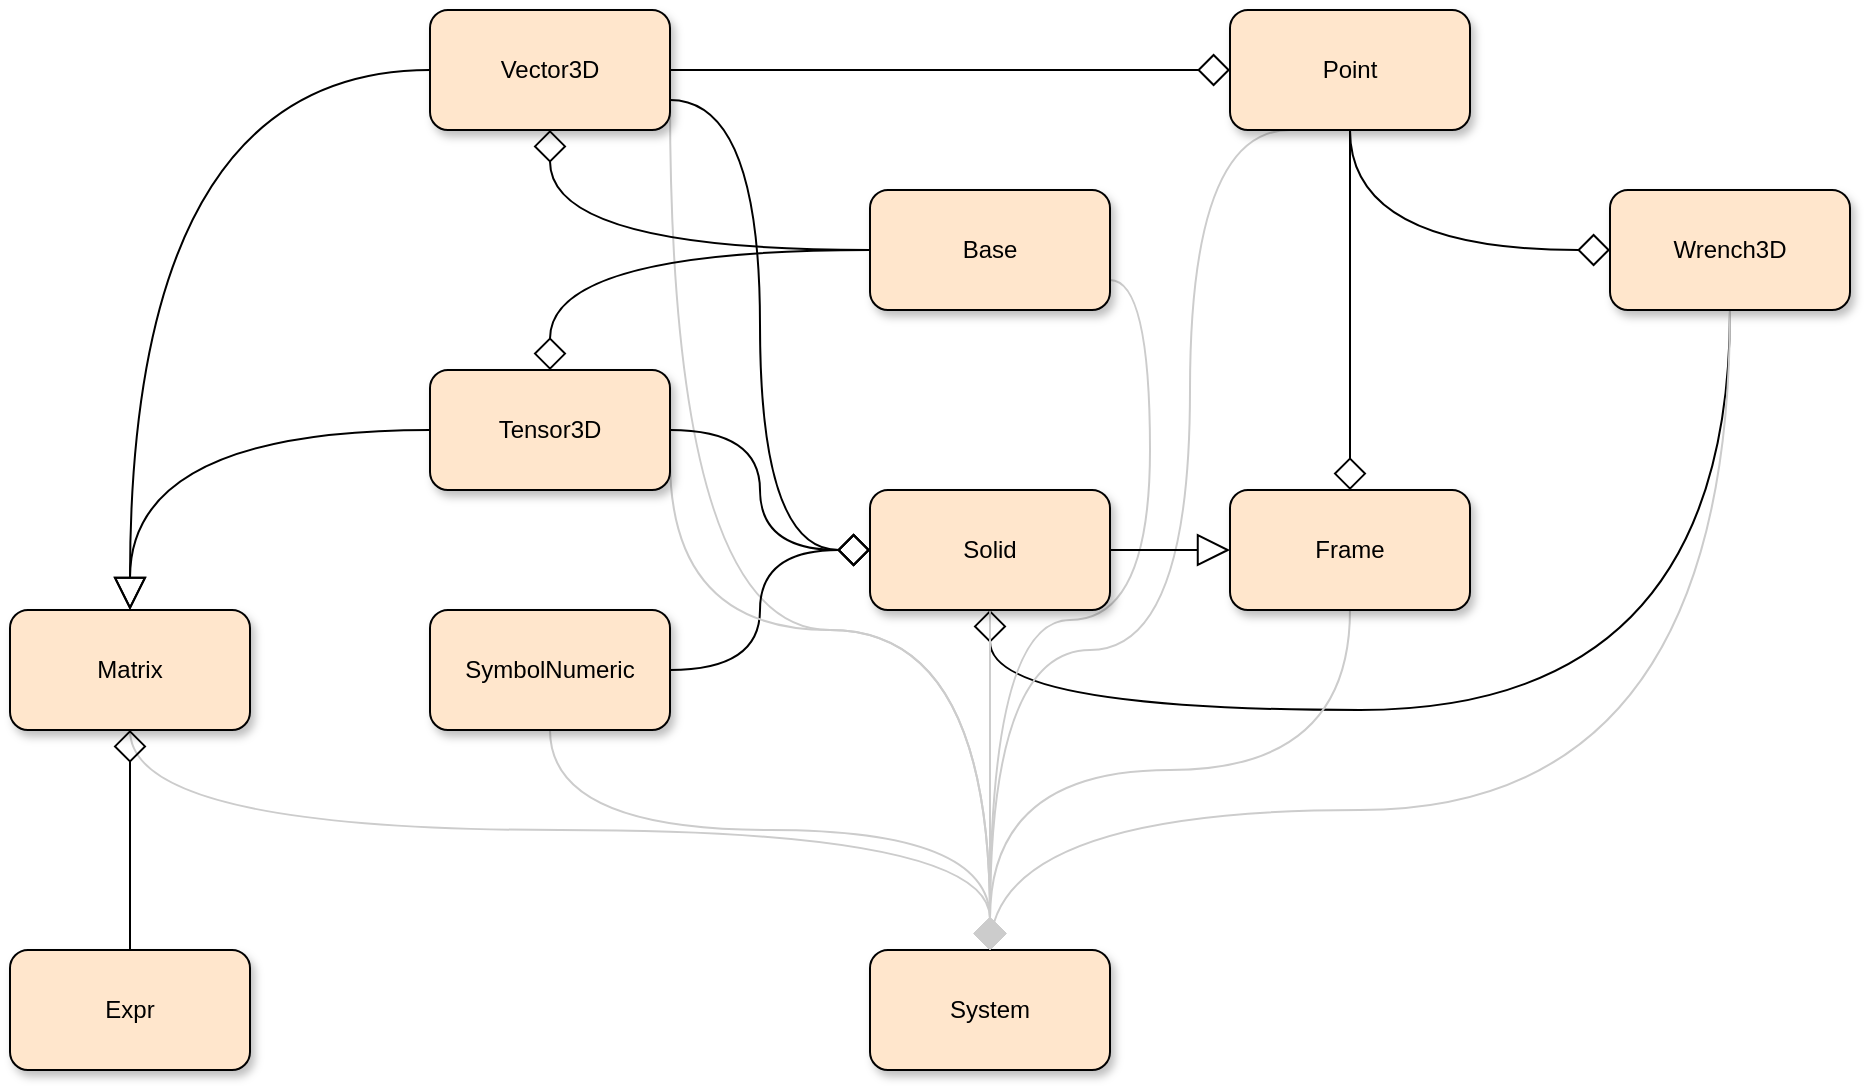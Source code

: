 <mxfile version="12.2.2" type="device" pages="1"><diagram id="DqwvJOdoRHxkVAeWDpqK" name="Page-1"><mxGraphModel dx="928" dy="658" grid="1" gridSize="10" guides="1" tooltips="1" connect="1" arrows="1" fold="1" page="1" pageScale="1" pageWidth="827" pageHeight="1169" math="0" shadow="0"><root><mxCell id="0"/><mxCell id="1" parent="0"/><mxCell id="vfvIhkExjUGtQJFTORXz-139" style="edgeStyle=orthogonalEdgeStyle;curved=1;rounded=0;orthogonalLoop=1;jettySize=auto;html=1;exitX=1;exitY=0.75;exitDx=0;exitDy=0;entryX=0;entryY=0.5;entryDx=0;entryDy=0;endArrow=diamond;endFill=0;endSize=14;strokeWidth=1;" edge="1" parent="1" source="AcH_2fg2UJBuaJcu60CP-1" target="vfvIhkExjUGtQJFTORXz-5"><mxGeometry relative="1" as="geometry"/></mxCell><mxCell id="vfvIhkExjUGtQJFTORXz-148" style="edgeStyle=orthogonalEdgeStyle;curved=1;rounded=0;orthogonalLoop=1;jettySize=auto;html=1;exitX=0;exitY=0.5;exitDx=0;exitDy=0;entryX=0.5;entryY=0;entryDx=0;entryDy=0;endArrow=block;endFill=0;endSize=14;strokeWidth=1;" edge="1" parent="1" source="AcH_2fg2UJBuaJcu60CP-1" target="vfvIhkExjUGtQJFTORXz-10"><mxGeometry relative="1" as="geometry"/></mxCell><mxCell id="vfvIhkExjUGtQJFTORXz-150" style="edgeStyle=orthogonalEdgeStyle;curved=1;rounded=0;orthogonalLoop=1;jettySize=auto;html=1;exitX=1;exitY=0.5;exitDx=0;exitDy=0;entryX=0;entryY=0.5;entryDx=0;entryDy=0;endArrow=diamond;endFill=0;endSize=14;strokeWidth=1;" edge="1" parent="1" source="AcH_2fg2UJBuaJcu60CP-1" target="vfvIhkExjUGtQJFTORXz-2"><mxGeometry relative="1" as="geometry"/></mxCell><mxCell id="vfvIhkExjUGtQJFTORXz-182" style="edgeStyle=orthogonalEdgeStyle;curved=1;rounded=0;orthogonalLoop=1;jettySize=auto;html=1;exitX=1;exitY=0.75;exitDx=0;exitDy=0;entryX=0.5;entryY=0;entryDx=0;entryDy=0;endArrow=diamond;endFill=1;endSize=14;strokeColor=#CCCCCC;strokeWidth=1;" edge="1" parent="1" source="AcH_2fg2UJBuaJcu60CP-1" target="vfvIhkExjUGtQJFTORXz-6"><mxGeometry relative="1" as="geometry"><Array as="points"><mxPoint x="580" y="520"/><mxPoint x="740" y="520"/></Array></mxGeometry></mxCell><mxCell id="AcH_2fg2UJBuaJcu60CP-1" value="Vector3D" style="rounded=1;whiteSpace=wrap;html=1;fillColor=#ffe6cc;strokeColor=#000000;glass=0;shadow=1;comic=0;" parent="1" vertex="1"><mxGeometry x="460" y="210" width="120" height="60" as="geometry"/></mxCell><mxCell id="vfvIhkExjUGtQJFTORXz-161" style="edgeStyle=orthogonalEdgeStyle;curved=1;rounded=0;orthogonalLoop=1;jettySize=auto;html=1;exitX=0.5;exitY=1;exitDx=0;exitDy=0;entryX=0.5;entryY=1;entryDx=0;entryDy=0;endArrow=diamond;endFill=0;endSize=14;strokeWidth=1;" edge="1" parent="1" source="vfvIhkExjUGtQJFTORXz-1" target="vfvIhkExjUGtQJFTORXz-5"><mxGeometry relative="1" as="geometry"><Array as="points"><mxPoint x="1110" y="560"/><mxPoint x="740" y="560"/></Array></mxGeometry></mxCell><mxCell id="vfvIhkExjUGtQJFTORXz-179" style="edgeStyle=orthogonalEdgeStyle;curved=1;rounded=0;orthogonalLoop=1;jettySize=auto;html=1;exitX=0.5;exitY=1;exitDx=0;exitDy=0;endArrow=diamond;endFill=1;endSize=14;strokeColor=#CCCCCC;strokeWidth=1;entryX=0.5;entryY=0;entryDx=0;entryDy=0;" edge="1" parent="1" source="vfvIhkExjUGtQJFTORXz-1" target="vfvIhkExjUGtQJFTORXz-6"><mxGeometry relative="1" as="geometry"><mxPoint x="740" y="720" as="targetPoint"/><Array as="points"><mxPoint x="1110" y="610"/><mxPoint x="740" y="610"/><mxPoint x="740" y="750"/></Array></mxGeometry></mxCell><mxCell id="vfvIhkExjUGtQJFTORXz-1" value="Wrench3D" style="rounded=1;whiteSpace=wrap;html=1;fillColor=#ffe6cc;strokeColor=#000000;glass=0;shadow=1;comic=0;" vertex="1" parent="1"><mxGeometry x="1050" y="300" width="120" height="60" as="geometry"/></mxCell><mxCell id="vfvIhkExjUGtQJFTORXz-159" style="edgeStyle=orthogonalEdgeStyle;curved=1;rounded=0;orthogonalLoop=1;jettySize=auto;html=1;exitX=0.5;exitY=1;exitDx=0;exitDy=0;entryX=0.5;entryY=0;entryDx=0;entryDy=0;endArrow=diamond;endFill=0;endSize=14;strokeWidth=1;" edge="1" parent="1" source="vfvIhkExjUGtQJFTORXz-2" target="vfvIhkExjUGtQJFTORXz-4"><mxGeometry relative="1" as="geometry"/></mxCell><mxCell id="vfvIhkExjUGtQJFTORXz-163" style="edgeStyle=orthogonalEdgeStyle;curved=1;rounded=0;orthogonalLoop=1;jettySize=auto;html=1;exitX=0.5;exitY=1;exitDx=0;exitDy=0;entryX=0;entryY=0.5;entryDx=0;entryDy=0;endArrow=diamond;endFill=0;endSize=14;strokeWidth=1;" edge="1" parent="1" source="vfvIhkExjUGtQJFTORXz-2" target="vfvIhkExjUGtQJFTORXz-1"><mxGeometry relative="1" as="geometry"/></mxCell><mxCell id="vfvIhkExjUGtQJFTORXz-185" style="edgeStyle=orthogonalEdgeStyle;curved=1;rounded=0;orthogonalLoop=1;jettySize=auto;html=1;exitX=0.25;exitY=1;exitDx=0;exitDy=0;entryX=0.5;entryY=0;entryDx=0;entryDy=0;endArrow=diamond;endFill=1;endSize=14;strokeColor=#CCCCCC;strokeWidth=1;" edge="1" parent="1" source="vfvIhkExjUGtQJFTORXz-2" target="vfvIhkExjUGtQJFTORXz-6"><mxGeometry relative="1" as="geometry"><Array as="points"><mxPoint x="840" y="270"/><mxPoint x="840" y="530"/><mxPoint x="740" y="530"/></Array></mxGeometry></mxCell><mxCell id="vfvIhkExjUGtQJFTORXz-2" value="Point" style="rounded=1;whiteSpace=wrap;html=1;fillColor=#ffe6cc;strokeColor=#000000;glass=0;shadow=1;comic=0;" vertex="1" parent="1"><mxGeometry x="860" y="210" width="120" height="60" as="geometry"/></mxCell><mxCell id="vfvIhkExjUGtQJFTORXz-130" style="edgeStyle=orthogonalEdgeStyle;curved=1;rounded=0;orthogonalLoop=1;jettySize=auto;html=1;exitX=0;exitY=0.5;exitDx=0;exitDy=0;entryX=0.5;entryY=1;entryDx=0;entryDy=0;endArrow=diamond;endFill=0;endSize=14;strokeWidth=1;" edge="1" parent="1" source="vfvIhkExjUGtQJFTORXz-3" target="AcH_2fg2UJBuaJcu60CP-1"><mxGeometry relative="1" as="geometry"/></mxCell><mxCell id="vfvIhkExjUGtQJFTORXz-152" style="edgeStyle=orthogonalEdgeStyle;curved=1;rounded=0;orthogonalLoop=1;jettySize=auto;html=1;exitX=0;exitY=0.5;exitDx=0;exitDy=0;entryX=0.5;entryY=0;entryDx=0;entryDy=0;endArrow=diamond;endFill=0;endSize=14;strokeWidth=1;" edge="1" parent="1" source="vfvIhkExjUGtQJFTORXz-3" target="vfvIhkExjUGtQJFTORXz-55"><mxGeometry relative="1" as="geometry"/></mxCell><mxCell id="vfvIhkExjUGtQJFTORXz-183" style="edgeStyle=orthogonalEdgeStyle;curved=1;rounded=0;orthogonalLoop=1;jettySize=auto;html=1;exitX=1;exitY=0.75;exitDx=0;exitDy=0;entryX=0.5;entryY=0;entryDx=0;entryDy=0;endArrow=diamond;endFill=1;endSize=14;strokeColor=#CCCCCC;strokeWidth=1;" edge="1" parent="1" source="vfvIhkExjUGtQJFTORXz-3" target="vfvIhkExjUGtQJFTORXz-6"><mxGeometry relative="1" as="geometry"/></mxCell><mxCell id="vfvIhkExjUGtQJFTORXz-3" value="Base" style="rounded=1;whiteSpace=wrap;html=1;fillColor=#ffe6cc;strokeColor=#000000;glass=0;shadow=1;comic=0;" vertex="1" parent="1"><mxGeometry x="680" y="300" width="120" height="60" as="geometry"/></mxCell><mxCell id="vfvIhkExjUGtQJFTORXz-178" style="edgeStyle=orthogonalEdgeStyle;curved=1;rounded=0;orthogonalLoop=1;jettySize=auto;html=1;exitX=0.5;exitY=1;exitDx=0;exitDy=0;entryX=0.5;entryY=0;entryDx=0;entryDy=0;endArrow=diamond;endFill=1;endSize=14;strokeColor=#CCCCCC;strokeWidth=1;" edge="1" parent="1" source="vfvIhkExjUGtQJFTORXz-4" target="vfvIhkExjUGtQJFTORXz-6"><mxGeometry relative="1" as="geometry"/></mxCell><mxCell id="vfvIhkExjUGtQJFTORXz-4" value="Frame" style="rounded=1;whiteSpace=wrap;html=1;fillColor=#ffe6cc;strokeColor=#000000;glass=0;shadow=1;comic=0;" vertex="1" parent="1"><mxGeometry x="860" y="450" width="120" height="60" as="geometry"/></mxCell><mxCell id="vfvIhkExjUGtQJFTORXz-158" style="edgeStyle=orthogonalEdgeStyle;curved=1;rounded=0;orthogonalLoop=1;jettySize=auto;html=1;exitX=1;exitY=0.5;exitDx=0;exitDy=0;endArrow=block;endFill=0;endSize=14;strokeWidth=1;" edge="1" parent="1" source="vfvIhkExjUGtQJFTORXz-5" target="vfvIhkExjUGtQJFTORXz-4"><mxGeometry relative="1" as="geometry"><Array as="points"><mxPoint x="960" y="480"/></Array></mxGeometry></mxCell><mxCell id="vfvIhkExjUGtQJFTORXz-176" style="edgeStyle=orthogonalEdgeStyle;curved=1;rounded=0;orthogonalLoop=1;jettySize=auto;html=1;exitX=0.5;exitY=1;exitDx=0;exitDy=0;entryX=0.5;entryY=0;entryDx=0;entryDy=0;endArrow=diamond;endFill=1;endSize=14;strokeColor=#CCCCCC;strokeWidth=1;" edge="1" parent="1" source="vfvIhkExjUGtQJFTORXz-5" target="vfvIhkExjUGtQJFTORXz-6"><mxGeometry relative="1" as="geometry"/></mxCell><mxCell id="vfvIhkExjUGtQJFTORXz-5" value="Solid" style="rounded=1;whiteSpace=wrap;html=1;fillColor=#ffe6cc;strokeColor=#000000;glass=0;shadow=1;comic=0;" vertex="1" parent="1"><mxGeometry x="680" y="450" width="120" height="60" as="geometry"/></mxCell><mxCell id="vfvIhkExjUGtQJFTORXz-6" value="System" style="rounded=1;whiteSpace=wrap;html=1;fillColor=#ffe6cc;strokeColor=#000000;glass=0;shadow=1;comic=0;" vertex="1" parent="1"><mxGeometry x="680" y="680" width="120" height="60" as="geometry"/></mxCell><mxCell id="vfvIhkExjUGtQJFTORXz-140" style="edgeStyle=orthogonalEdgeStyle;curved=1;rounded=0;orthogonalLoop=1;jettySize=auto;html=1;exitX=1;exitY=0.5;exitDx=0;exitDy=0;entryX=0;entryY=0.5;entryDx=0;entryDy=0;endArrow=diamond;endFill=0;endSize=14;strokeWidth=1;" edge="1" parent="1" source="vfvIhkExjUGtQJFTORXz-8" target="vfvIhkExjUGtQJFTORXz-5"><mxGeometry relative="1" as="geometry"/></mxCell><mxCell id="vfvIhkExjUGtQJFTORXz-165" style="edgeStyle=orthogonalEdgeStyle;curved=1;rounded=0;orthogonalLoop=1;jettySize=auto;html=1;exitX=0.5;exitY=1;exitDx=0;exitDy=0;entryX=0.5;entryY=0;entryDx=0;entryDy=0;endArrow=diamond;endFill=1;endSize=14;strokeWidth=1;fillColor=none;strokeColor=#CCCCCC;" edge="1" parent="1" source="vfvIhkExjUGtQJFTORXz-8" target="vfvIhkExjUGtQJFTORXz-6"><mxGeometry relative="1" as="geometry"/></mxCell><mxCell id="vfvIhkExjUGtQJFTORXz-8" value="SymbolNumeric" style="rounded=1;whiteSpace=wrap;html=1;fillColor=#ffe6cc;strokeColor=#000000;glass=0;shadow=1;comic=0;" vertex="1" parent="1"><mxGeometry x="460" y="510" width="120" height="60" as="geometry"/></mxCell><mxCell id="vfvIhkExjUGtQJFTORXz-169" style="edgeStyle=orthogonalEdgeStyle;curved=1;rounded=0;orthogonalLoop=1;jettySize=auto;html=1;exitX=0.5;exitY=1;exitDx=0;exitDy=0;entryX=0.5;entryY=0;entryDx=0;entryDy=0;endArrow=diamond;endFill=1;endSize=14;strokeColor=#CCCCCC;strokeWidth=1;" edge="1" parent="1" source="vfvIhkExjUGtQJFTORXz-10" target="vfvIhkExjUGtQJFTORXz-6"><mxGeometry relative="1" as="geometry"/></mxCell><mxCell id="vfvIhkExjUGtQJFTORXz-10" value="Matrix" style="rounded=1;whiteSpace=wrap;html=1;fillColor=#ffe6cc;strokeColor=#000000;glass=0;shadow=1;comic=0;" vertex="1" parent="1"><mxGeometry x="250" y="510" width="120" height="60" as="geometry"/></mxCell><mxCell id="vfvIhkExjUGtQJFTORXz-138" style="edgeStyle=orthogonalEdgeStyle;curved=1;rounded=0;orthogonalLoop=1;jettySize=auto;html=1;exitX=1;exitY=0.5;exitDx=0;exitDy=0;entryX=0;entryY=0.5;entryDx=0;entryDy=0;endArrow=diamond;endFill=0;endSize=14;strokeWidth=1;" edge="1" parent="1" source="vfvIhkExjUGtQJFTORXz-55" target="vfvIhkExjUGtQJFTORXz-5"><mxGeometry relative="1" as="geometry"/></mxCell><mxCell id="vfvIhkExjUGtQJFTORXz-147" style="edgeStyle=orthogonalEdgeStyle;curved=1;rounded=0;orthogonalLoop=1;jettySize=auto;html=1;exitX=0;exitY=0.5;exitDx=0;exitDy=0;entryX=0.5;entryY=0;entryDx=0;entryDy=0;endArrow=block;endFill=0;endSize=14;strokeWidth=1;" edge="1" parent="1" source="vfvIhkExjUGtQJFTORXz-55" target="vfvIhkExjUGtQJFTORXz-10"><mxGeometry relative="1" as="geometry"/></mxCell><mxCell id="vfvIhkExjUGtQJFTORXz-181" style="edgeStyle=orthogonalEdgeStyle;curved=1;rounded=0;orthogonalLoop=1;jettySize=auto;html=1;exitX=1;exitY=0.75;exitDx=0;exitDy=0;entryX=0.5;entryY=0;entryDx=0;entryDy=0;endArrow=diamond;endFill=1;endSize=14;strokeColor=#CCCCCC;strokeWidth=1;" edge="1" parent="1" source="vfvIhkExjUGtQJFTORXz-55" target="vfvIhkExjUGtQJFTORXz-6"><mxGeometry relative="1" as="geometry"><Array as="points"><mxPoint x="580" y="520"/><mxPoint x="740" y="520"/></Array></mxGeometry></mxCell><mxCell id="vfvIhkExjUGtQJFTORXz-55" value="Tensor3D" style="rounded=1;whiteSpace=wrap;html=1;fillColor=#ffe6cc;strokeColor=#000000;glass=0;shadow=1;comic=0;" vertex="1" parent="1"><mxGeometry x="460" y="390" width="120" height="60" as="geometry"/></mxCell><mxCell id="vfvIhkExjUGtQJFTORXz-193" style="edgeStyle=orthogonalEdgeStyle;curved=1;rounded=0;orthogonalLoop=1;jettySize=auto;html=1;exitX=0.5;exitY=0;exitDx=0;exitDy=0;entryX=0.5;entryY=1;entryDx=0;entryDy=0;endArrow=diamond;endFill=0;endSize=14;strokeWidth=1;" edge="1" parent="1" source="vfvIhkExjUGtQJFTORXz-189" target="vfvIhkExjUGtQJFTORXz-10"><mxGeometry relative="1" as="geometry"/></mxCell><mxCell id="vfvIhkExjUGtQJFTORXz-189" value="Expr" style="rounded=1;whiteSpace=wrap;html=1;fillColor=#ffe6cc;strokeColor=#000000;glass=0;shadow=1;comic=0;" vertex="1" parent="1"><mxGeometry x="250" y="680" width="120" height="60" as="geometry"/></mxCell></root></mxGraphModel></diagram></mxfile>